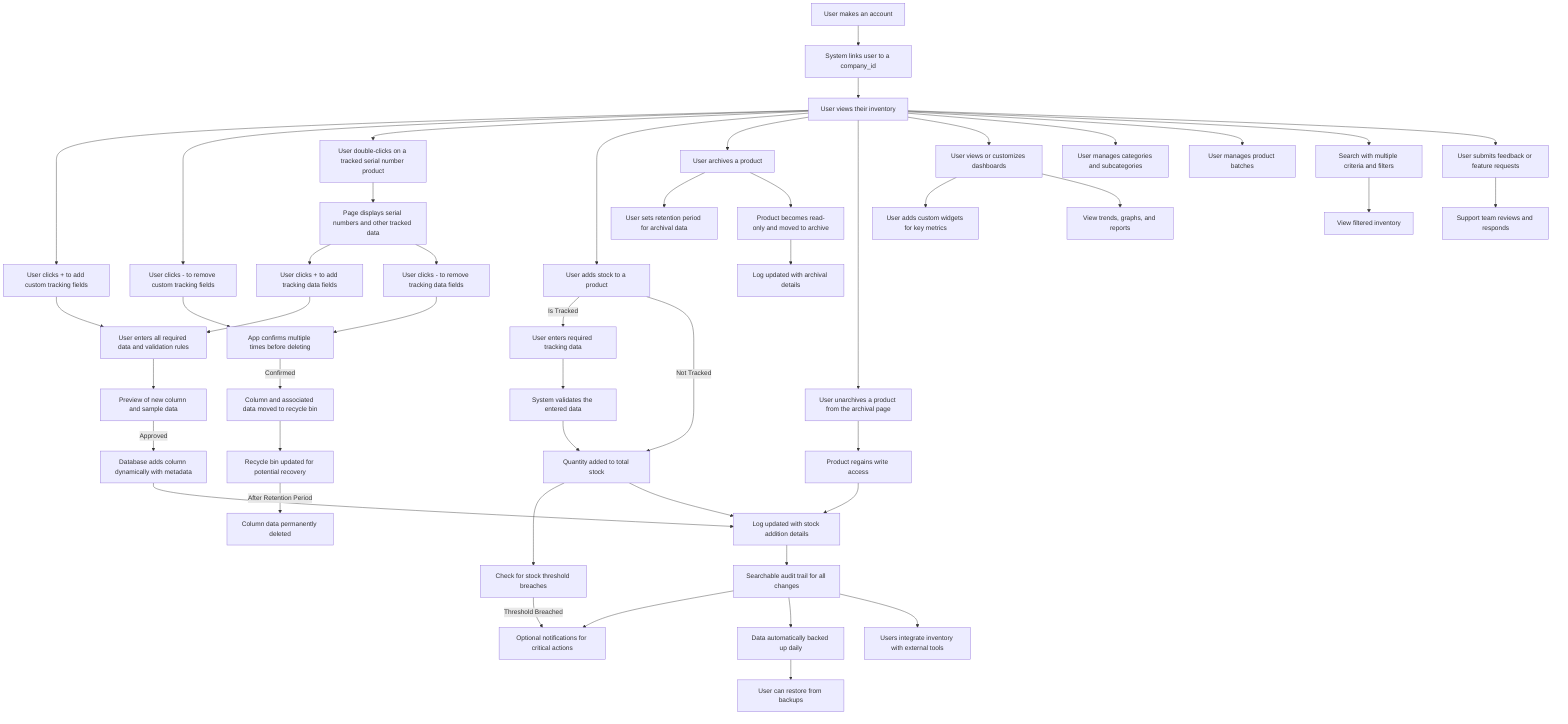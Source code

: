 flowchart TD
    Start[User makes an account] --> CreateTenant[System links user to a company_id]
    CreateTenant --> genericPage[User views their inventory]

    %% Column Management
    genericPage --> AddColumn[User clicks + to add custom tracking fields]
    genericPage --> RemoveColumn[User clicks - to remove custom tracking fields]
    RemoveColumn --> ConfirmDelete[App confirms multiple times before deleting]
    ConfirmDelete -->|Confirmed| DeleteColumn[Column and associated data moved to recycle bin]
    DeleteColumn --> RecycleLog[Recycle bin updated for potential recovery]
    RecycleLog -->|After Retention Period| PermanentDelete[Column data permanently deleted]
    AddColumn --> ColumnDetails[User enters all required data and validation rules]
    ColumnDetails --> PreviewColumn[Preview of new column and sample data]
    PreviewColumn -->|Approved| CreateColumn[Database adds column dynamically with metadata]
    CreateColumn --> updateLog[Log updated with new column details]

    %% Serial Number Management
    genericPage --> SerialTracking[User double-clicks on a tracked serial number product]
    SerialTracking --> ViewSerial[Page displays serial numbers and other tracked data]
    ViewSerial --> AddSerialField[User clicks + to add tracking data fields]
    AddSerialField --> ColumnDetails
    ViewSerial --> RemoveSerialField[User clicks - to remove tracking data fields]
    RemoveSerialField --> ConfirmDelete

    %% Stock Management
    genericPage --> AddStock[User adds stock to a product]
    AddStock -->|Is Tracked| EnterTracking[User enters required tracking data]
    AddStock -->|Not Tracked| UpdateStock[Quantity added to total stock]
    EnterTracking --> ValidateTracking[System validates the entered data]
    ValidateTracking --> UpdateStock
    UpdateStock --> ThresholdCheck[Check for stock threshold breaches]
    ThresholdCheck -->|Threshold Breached| Notifications[User notified about low or high stock]
    UpdateStock --> updateLog[Log updated with stock addition details]

    %% Product Archival
    genericPage --> ArchiveProduct[User archives a product]
    ArchiveProduct --> ArchiveRetention[User sets retention period for archival data]
    ArchiveProduct --> MoveToArchive[Product becomes read-only and moved to archive]
    MoveToArchive --> ArchiveLog[Log updated with archival details]
    genericPage --> UnarchiveProduct[User unarchives a product from the archival page]
    UnarchiveProduct --> MoveToInventory[Product regains write access]
    MoveToInventory --> updateLog

    %% Dashboards and Reports
    genericPage --> Dashboard[User views or customizes dashboards]
    Dashboard --> Widgets[User adds custom widgets for key metrics]
    Dashboard --> DataVisualization[View trends, graphs, and reports]

    %% Advanced Features
    genericPage --> CategoryManagement[User manages categories and subcategories]
    genericPage --> BatchManagement[User manages product batches]
    genericPage --> AdvancedSearch[Search with multiple criteria and filters]
    AdvancedSearch --> SearchResults[View filtered inventory]

    %% Logs and Notifications
    updateLog --> Logs[Searchable audit trail for all changes]
    Logs --> Notifications[Optional notifications for critical actions]

    %% Backups and API Integration
    Logs --> Backup[Data automatically backed up daily]
    Backup --> Restore[User can restore from backups]
    Logs --> API[Users integrate inventory with external tools]

    %% Feedback and Support
    genericPage --> Feedback[User submits feedback or feature requests]
    Feedback --> SupportTeam[Support team reviews and responds]
